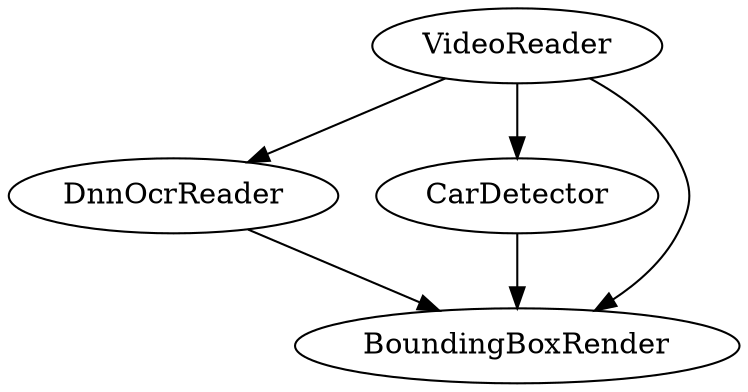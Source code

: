 strict digraph test {
    DnnOcrReader;
    CarDetector;
    VideoReader;
    BoundingBoxRender;

    VideoReader:"image" -> CarDetector:"image"
    VideoReader:"image" -> DnnOcrReader:"image"

    VideoReader:"image" -> BoundingBoxRender:"image"

    DnnOcrReader:"plates" -> BoundingBoxRender:"plates"
    CarDetector:"cars" -> BoundingBoxRender:"cars"
}